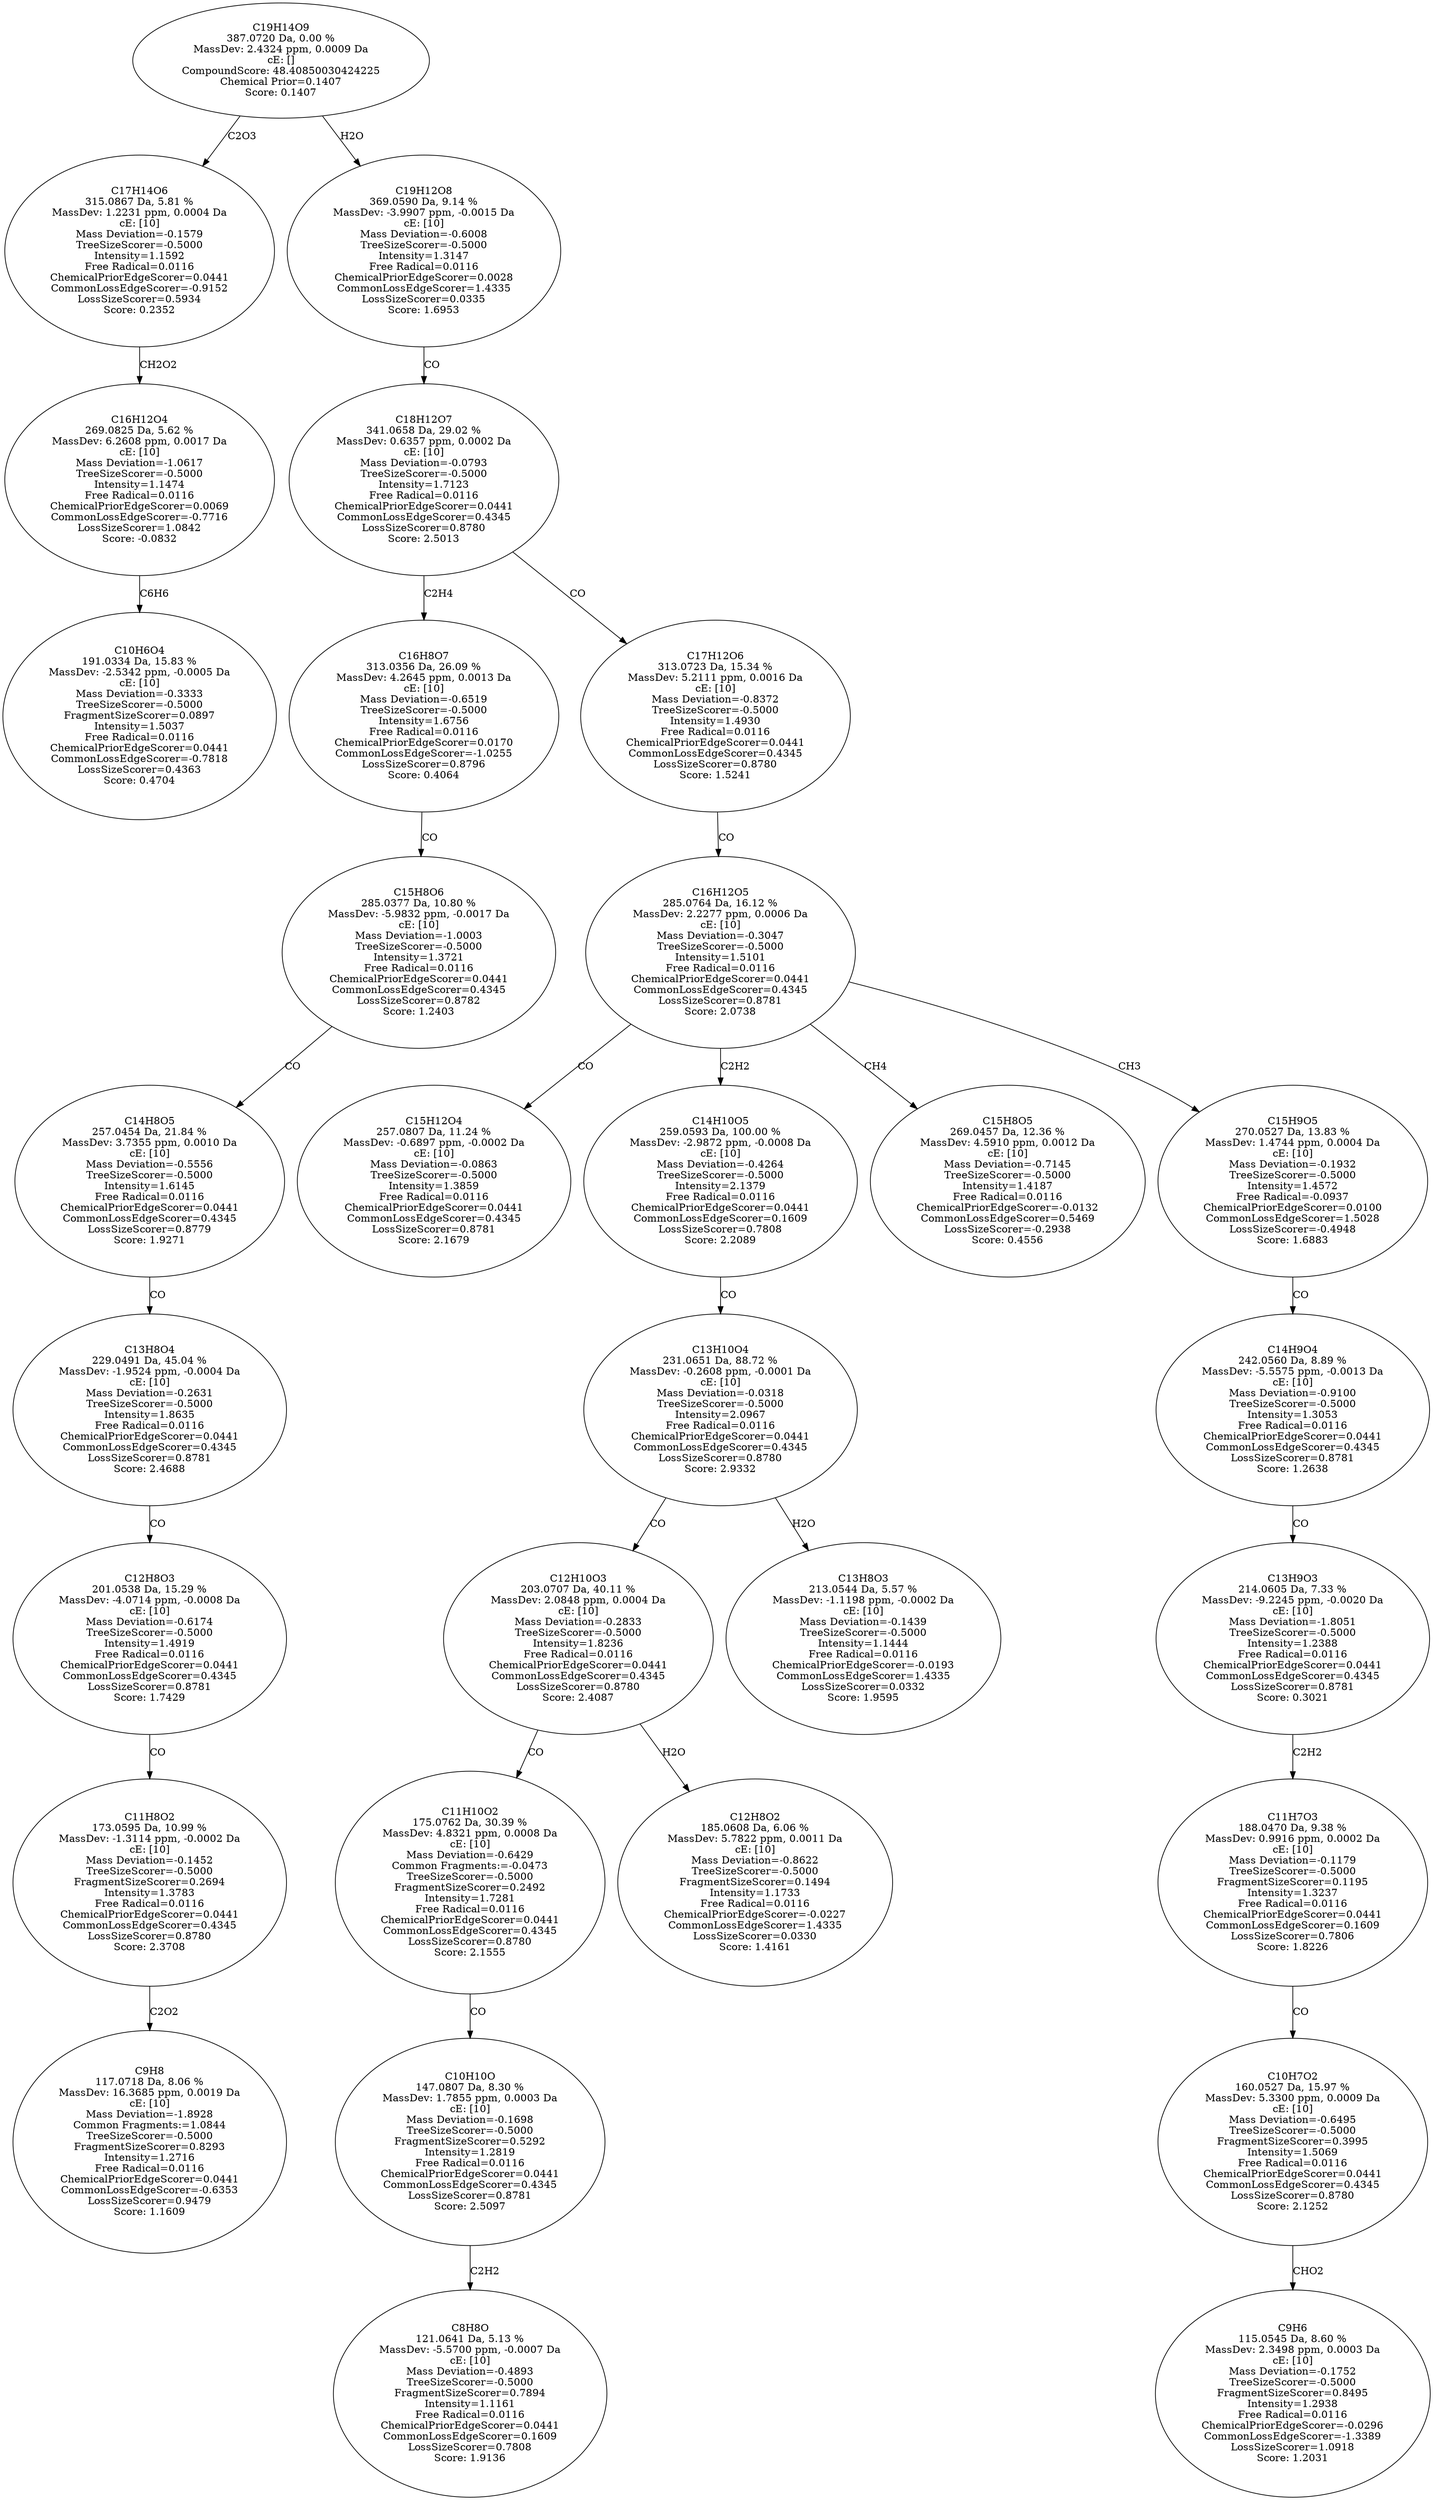 strict digraph {
v1 [label="C10H6O4\n191.0334 Da, 15.83 %\nMassDev: -2.5342 ppm, -0.0005 Da\ncE: [10]\nMass Deviation=-0.3333\nTreeSizeScorer=-0.5000\nFragmentSizeScorer=0.0897\nIntensity=1.5037\nFree Radical=0.0116\nChemicalPriorEdgeScorer=0.0441\nCommonLossEdgeScorer=-0.7818\nLossSizeScorer=0.4363\nScore: 0.4704"];
v2 [label="C16H12O4\n269.0825 Da, 5.62 %\nMassDev: 6.2608 ppm, 0.0017 Da\ncE: [10]\nMass Deviation=-1.0617\nTreeSizeScorer=-0.5000\nIntensity=1.1474\nFree Radical=0.0116\nChemicalPriorEdgeScorer=0.0069\nCommonLossEdgeScorer=-0.7716\nLossSizeScorer=1.0842\nScore: -0.0832"];
v3 [label="C17H14O6\n315.0867 Da, 5.81 %\nMassDev: 1.2231 ppm, 0.0004 Da\ncE: [10]\nMass Deviation=-0.1579\nTreeSizeScorer=-0.5000\nIntensity=1.1592\nFree Radical=0.0116\nChemicalPriorEdgeScorer=0.0441\nCommonLossEdgeScorer=-0.9152\nLossSizeScorer=0.5934\nScore: 0.2352"];
v4 [label="C9H8\n117.0718 Da, 8.06 %\nMassDev: 16.3685 ppm, 0.0019 Da\ncE: [10]\nMass Deviation=-1.8928\nCommon Fragments:=1.0844\nTreeSizeScorer=-0.5000\nFragmentSizeScorer=0.8293\nIntensity=1.2716\nFree Radical=0.0116\nChemicalPriorEdgeScorer=0.0441\nCommonLossEdgeScorer=-0.6353\nLossSizeScorer=0.9479\nScore: 1.1609"];
v5 [label="C11H8O2\n173.0595 Da, 10.99 %\nMassDev: -1.3114 ppm, -0.0002 Da\ncE: [10]\nMass Deviation=-0.1452\nTreeSizeScorer=-0.5000\nFragmentSizeScorer=0.2694\nIntensity=1.3783\nFree Radical=0.0116\nChemicalPriorEdgeScorer=0.0441\nCommonLossEdgeScorer=0.4345\nLossSizeScorer=0.8780\nScore: 2.3708"];
v6 [label="C12H8O3\n201.0538 Da, 15.29 %\nMassDev: -4.0714 ppm, -0.0008 Da\ncE: [10]\nMass Deviation=-0.6174\nTreeSizeScorer=-0.5000\nIntensity=1.4919\nFree Radical=0.0116\nChemicalPriorEdgeScorer=0.0441\nCommonLossEdgeScorer=0.4345\nLossSizeScorer=0.8781\nScore: 1.7429"];
v7 [label="C13H8O4\n229.0491 Da, 45.04 %\nMassDev: -1.9524 ppm, -0.0004 Da\ncE: [10]\nMass Deviation=-0.2631\nTreeSizeScorer=-0.5000\nIntensity=1.8635\nFree Radical=0.0116\nChemicalPriorEdgeScorer=0.0441\nCommonLossEdgeScorer=0.4345\nLossSizeScorer=0.8781\nScore: 2.4688"];
v8 [label="C14H8O5\n257.0454 Da, 21.84 %\nMassDev: 3.7355 ppm, 0.0010 Da\ncE: [10]\nMass Deviation=-0.5556\nTreeSizeScorer=-0.5000\nIntensity=1.6145\nFree Radical=0.0116\nChemicalPriorEdgeScorer=0.0441\nCommonLossEdgeScorer=0.4345\nLossSizeScorer=0.8779\nScore: 1.9271"];
v9 [label="C15H8O6\n285.0377 Da, 10.80 %\nMassDev: -5.9832 ppm, -0.0017 Da\ncE: [10]\nMass Deviation=-1.0003\nTreeSizeScorer=-0.5000\nIntensity=1.3721\nFree Radical=0.0116\nChemicalPriorEdgeScorer=0.0441\nCommonLossEdgeScorer=0.4345\nLossSizeScorer=0.8782\nScore: 1.2403"];
v10 [label="C16H8O7\n313.0356 Da, 26.09 %\nMassDev: 4.2645 ppm, 0.0013 Da\ncE: [10]\nMass Deviation=-0.6519\nTreeSizeScorer=-0.5000\nIntensity=1.6756\nFree Radical=0.0116\nChemicalPriorEdgeScorer=0.0170\nCommonLossEdgeScorer=-1.0255\nLossSizeScorer=0.8796\nScore: 0.4064"];
v11 [label="C15H12O4\n257.0807 Da, 11.24 %\nMassDev: -0.6897 ppm, -0.0002 Da\ncE: [10]\nMass Deviation=-0.0863\nTreeSizeScorer=-0.5000\nIntensity=1.3859\nFree Radical=0.0116\nChemicalPriorEdgeScorer=0.0441\nCommonLossEdgeScorer=0.4345\nLossSizeScorer=0.8781\nScore: 2.1679"];
v12 [label="C8H8O\n121.0641 Da, 5.13 %\nMassDev: -5.5700 ppm, -0.0007 Da\ncE: [10]\nMass Deviation=-0.4893\nTreeSizeScorer=-0.5000\nFragmentSizeScorer=0.7894\nIntensity=1.1161\nFree Radical=0.0116\nChemicalPriorEdgeScorer=0.0441\nCommonLossEdgeScorer=0.1609\nLossSizeScorer=0.7808\nScore: 1.9136"];
v13 [label="C10H10O\n147.0807 Da, 8.30 %\nMassDev: 1.7855 ppm, 0.0003 Da\ncE: [10]\nMass Deviation=-0.1698\nTreeSizeScorer=-0.5000\nFragmentSizeScorer=0.5292\nIntensity=1.2819\nFree Radical=0.0116\nChemicalPriorEdgeScorer=0.0441\nCommonLossEdgeScorer=0.4345\nLossSizeScorer=0.8781\nScore: 2.5097"];
v14 [label="C11H10O2\n175.0762 Da, 30.39 %\nMassDev: 4.8321 ppm, 0.0008 Da\ncE: [10]\nMass Deviation=-0.6429\nCommon Fragments:=-0.0473\nTreeSizeScorer=-0.5000\nFragmentSizeScorer=0.2492\nIntensity=1.7281\nFree Radical=0.0116\nChemicalPriorEdgeScorer=0.0441\nCommonLossEdgeScorer=0.4345\nLossSizeScorer=0.8780\nScore: 2.1555"];
v15 [label="C12H8O2\n185.0608 Da, 6.06 %\nMassDev: 5.7822 ppm, 0.0011 Da\ncE: [10]\nMass Deviation=-0.8622\nTreeSizeScorer=-0.5000\nFragmentSizeScorer=0.1494\nIntensity=1.1733\nFree Radical=0.0116\nChemicalPriorEdgeScorer=-0.0227\nCommonLossEdgeScorer=1.4335\nLossSizeScorer=0.0330\nScore: 1.4161"];
v16 [label="C12H10O3\n203.0707 Da, 40.11 %\nMassDev: 2.0848 ppm, 0.0004 Da\ncE: [10]\nMass Deviation=-0.2833\nTreeSizeScorer=-0.5000\nIntensity=1.8236\nFree Radical=0.0116\nChemicalPriorEdgeScorer=0.0441\nCommonLossEdgeScorer=0.4345\nLossSizeScorer=0.8780\nScore: 2.4087"];
v17 [label="C13H8O3\n213.0544 Da, 5.57 %\nMassDev: -1.1198 ppm, -0.0002 Da\ncE: [10]\nMass Deviation=-0.1439\nTreeSizeScorer=-0.5000\nIntensity=1.1444\nFree Radical=0.0116\nChemicalPriorEdgeScorer=-0.0193\nCommonLossEdgeScorer=1.4335\nLossSizeScorer=0.0332\nScore: 1.9595"];
v18 [label="C13H10O4\n231.0651 Da, 88.72 %\nMassDev: -0.2608 ppm, -0.0001 Da\ncE: [10]\nMass Deviation=-0.0318\nTreeSizeScorer=-0.5000\nIntensity=2.0967\nFree Radical=0.0116\nChemicalPriorEdgeScorer=0.0441\nCommonLossEdgeScorer=0.4345\nLossSizeScorer=0.8780\nScore: 2.9332"];
v19 [label="C14H10O5\n259.0593 Da, 100.00 %\nMassDev: -2.9872 ppm, -0.0008 Da\ncE: [10]\nMass Deviation=-0.4264\nTreeSizeScorer=-0.5000\nIntensity=2.1379\nFree Radical=0.0116\nChemicalPriorEdgeScorer=0.0441\nCommonLossEdgeScorer=0.1609\nLossSizeScorer=0.7808\nScore: 2.2089"];
v20 [label="C15H8O5\n269.0457 Da, 12.36 %\nMassDev: 4.5910 ppm, 0.0012 Da\ncE: [10]\nMass Deviation=-0.7145\nTreeSizeScorer=-0.5000\nIntensity=1.4187\nFree Radical=0.0116\nChemicalPriorEdgeScorer=-0.0132\nCommonLossEdgeScorer=0.5469\nLossSizeScorer=-0.2938\nScore: 0.4556"];
v21 [label="C9H6\n115.0545 Da, 8.60 %\nMassDev: 2.3498 ppm, 0.0003 Da\ncE: [10]\nMass Deviation=-0.1752\nTreeSizeScorer=-0.5000\nFragmentSizeScorer=0.8495\nIntensity=1.2938\nFree Radical=0.0116\nChemicalPriorEdgeScorer=-0.0296\nCommonLossEdgeScorer=-1.3389\nLossSizeScorer=1.0918\nScore: 1.2031"];
v22 [label="C10H7O2\n160.0527 Da, 15.97 %\nMassDev: 5.3300 ppm, 0.0009 Da\ncE: [10]\nMass Deviation=-0.6495\nTreeSizeScorer=-0.5000\nFragmentSizeScorer=0.3995\nIntensity=1.5069\nFree Radical=0.0116\nChemicalPriorEdgeScorer=0.0441\nCommonLossEdgeScorer=0.4345\nLossSizeScorer=0.8780\nScore: 2.1252"];
v23 [label="C11H7O3\n188.0470 Da, 9.38 %\nMassDev: 0.9916 ppm, 0.0002 Da\ncE: [10]\nMass Deviation=-0.1179\nTreeSizeScorer=-0.5000\nFragmentSizeScorer=0.1195\nIntensity=1.3237\nFree Radical=0.0116\nChemicalPriorEdgeScorer=0.0441\nCommonLossEdgeScorer=0.1609\nLossSizeScorer=0.7806\nScore: 1.8226"];
v24 [label="C13H9O3\n214.0605 Da, 7.33 %\nMassDev: -9.2245 ppm, -0.0020 Da\ncE: [10]\nMass Deviation=-1.8051\nTreeSizeScorer=-0.5000\nIntensity=1.2388\nFree Radical=0.0116\nChemicalPriorEdgeScorer=0.0441\nCommonLossEdgeScorer=0.4345\nLossSizeScorer=0.8781\nScore: 0.3021"];
v25 [label="C14H9O4\n242.0560 Da, 8.89 %\nMassDev: -5.5575 ppm, -0.0013 Da\ncE: [10]\nMass Deviation=-0.9100\nTreeSizeScorer=-0.5000\nIntensity=1.3053\nFree Radical=0.0116\nChemicalPriorEdgeScorer=0.0441\nCommonLossEdgeScorer=0.4345\nLossSizeScorer=0.8781\nScore: 1.2638"];
v26 [label="C15H9O5\n270.0527 Da, 13.83 %\nMassDev: 1.4744 ppm, 0.0004 Da\ncE: [10]\nMass Deviation=-0.1932\nTreeSizeScorer=-0.5000\nIntensity=1.4572\nFree Radical=-0.0937\nChemicalPriorEdgeScorer=0.0100\nCommonLossEdgeScorer=1.5028\nLossSizeScorer=-0.4948\nScore: 1.6883"];
v27 [label="C16H12O5\n285.0764 Da, 16.12 %\nMassDev: 2.2277 ppm, 0.0006 Da\ncE: [10]\nMass Deviation=-0.3047\nTreeSizeScorer=-0.5000\nIntensity=1.5101\nFree Radical=0.0116\nChemicalPriorEdgeScorer=0.0441\nCommonLossEdgeScorer=0.4345\nLossSizeScorer=0.8781\nScore: 2.0738"];
v28 [label="C17H12O6\n313.0723 Da, 15.34 %\nMassDev: 5.2111 ppm, 0.0016 Da\ncE: [10]\nMass Deviation=-0.8372\nTreeSizeScorer=-0.5000\nIntensity=1.4930\nFree Radical=0.0116\nChemicalPriorEdgeScorer=0.0441\nCommonLossEdgeScorer=0.4345\nLossSizeScorer=0.8780\nScore: 1.5241"];
v29 [label="C18H12O7\n341.0658 Da, 29.02 %\nMassDev: 0.6357 ppm, 0.0002 Da\ncE: [10]\nMass Deviation=-0.0793\nTreeSizeScorer=-0.5000\nIntensity=1.7123\nFree Radical=0.0116\nChemicalPriorEdgeScorer=0.0441\nCommonLossEdgeScorer=0.4345\nLossSizeScorer=0.8780\nScore: 2.5013"];
v30 [label="C19H12O8\n369.0590 Da, 9.14 %\nMassDev: -3.9907 ppm, -0.0015 Da\ncE: [10]\nMass Deviation=-0.6008\nTreeSizeScorer=-0.5000\nIntensity=1.3147\nFree Radical=0.0116\nChemicalPriorEdgeScorer=0.0028\nCommonLossEdgeScorer=1.4335\nLossSizeScorer=0.0335\nScore: 1.6953"];
v31 [label="C19H14O9\n387.0720 Da, 0.00 %\nMassDev: 2.4324 ppm, 0.0009 Da\ncE: []\nCompoundScore: 48.40850030424225\nChemical Prior=0.1407\nScore: 0.1407"];
v2 -> v1 [label="C6H6"];
v3 -> v2 [label="CH2O2"];
v31 -> v3 [label="C2O3"];
v5 -> v4 [label="C2O2"];
v6 -> v5 [label="CO"];
v7 -> v6 [label="CO"];
v8 -> v7 [label="CO"];
v9 -> v8 [label="CO"];
v10 -> v9 [label="CO"];
v29 -> v10 [label="C2H4"];
v27 -> v11 [label="CO"];
v13 -> v12 [label="C2H2"];
v14 -> v13 [label="CO"];
v16 -> v14 [label="CO"];
v16 -> v15 [label="H2O"];
v18 -> v16 [label="CO"];
v18 -> v17 [label="H2O"];
v19 -> v18 [label="CO"];
v27 -> v19 [label="C2H2"];
v27 -> v20 [label="CH4"];
v22 -> v21 [label="CHO2"];
v23 -> v22 [label="CO"];
v24 -> v23 [label="C2H2"];
v25 -> v24 [label="CO"];
v26 -> v25 [label="CO"];
v27 -> v26 [label="CH3"];
v28 -> v27 [label="CO"];
v29 -> v28 [label="CO"];
v30 -> v29 [label="CO"];
v31 -> v30 [label="H2O"];
}